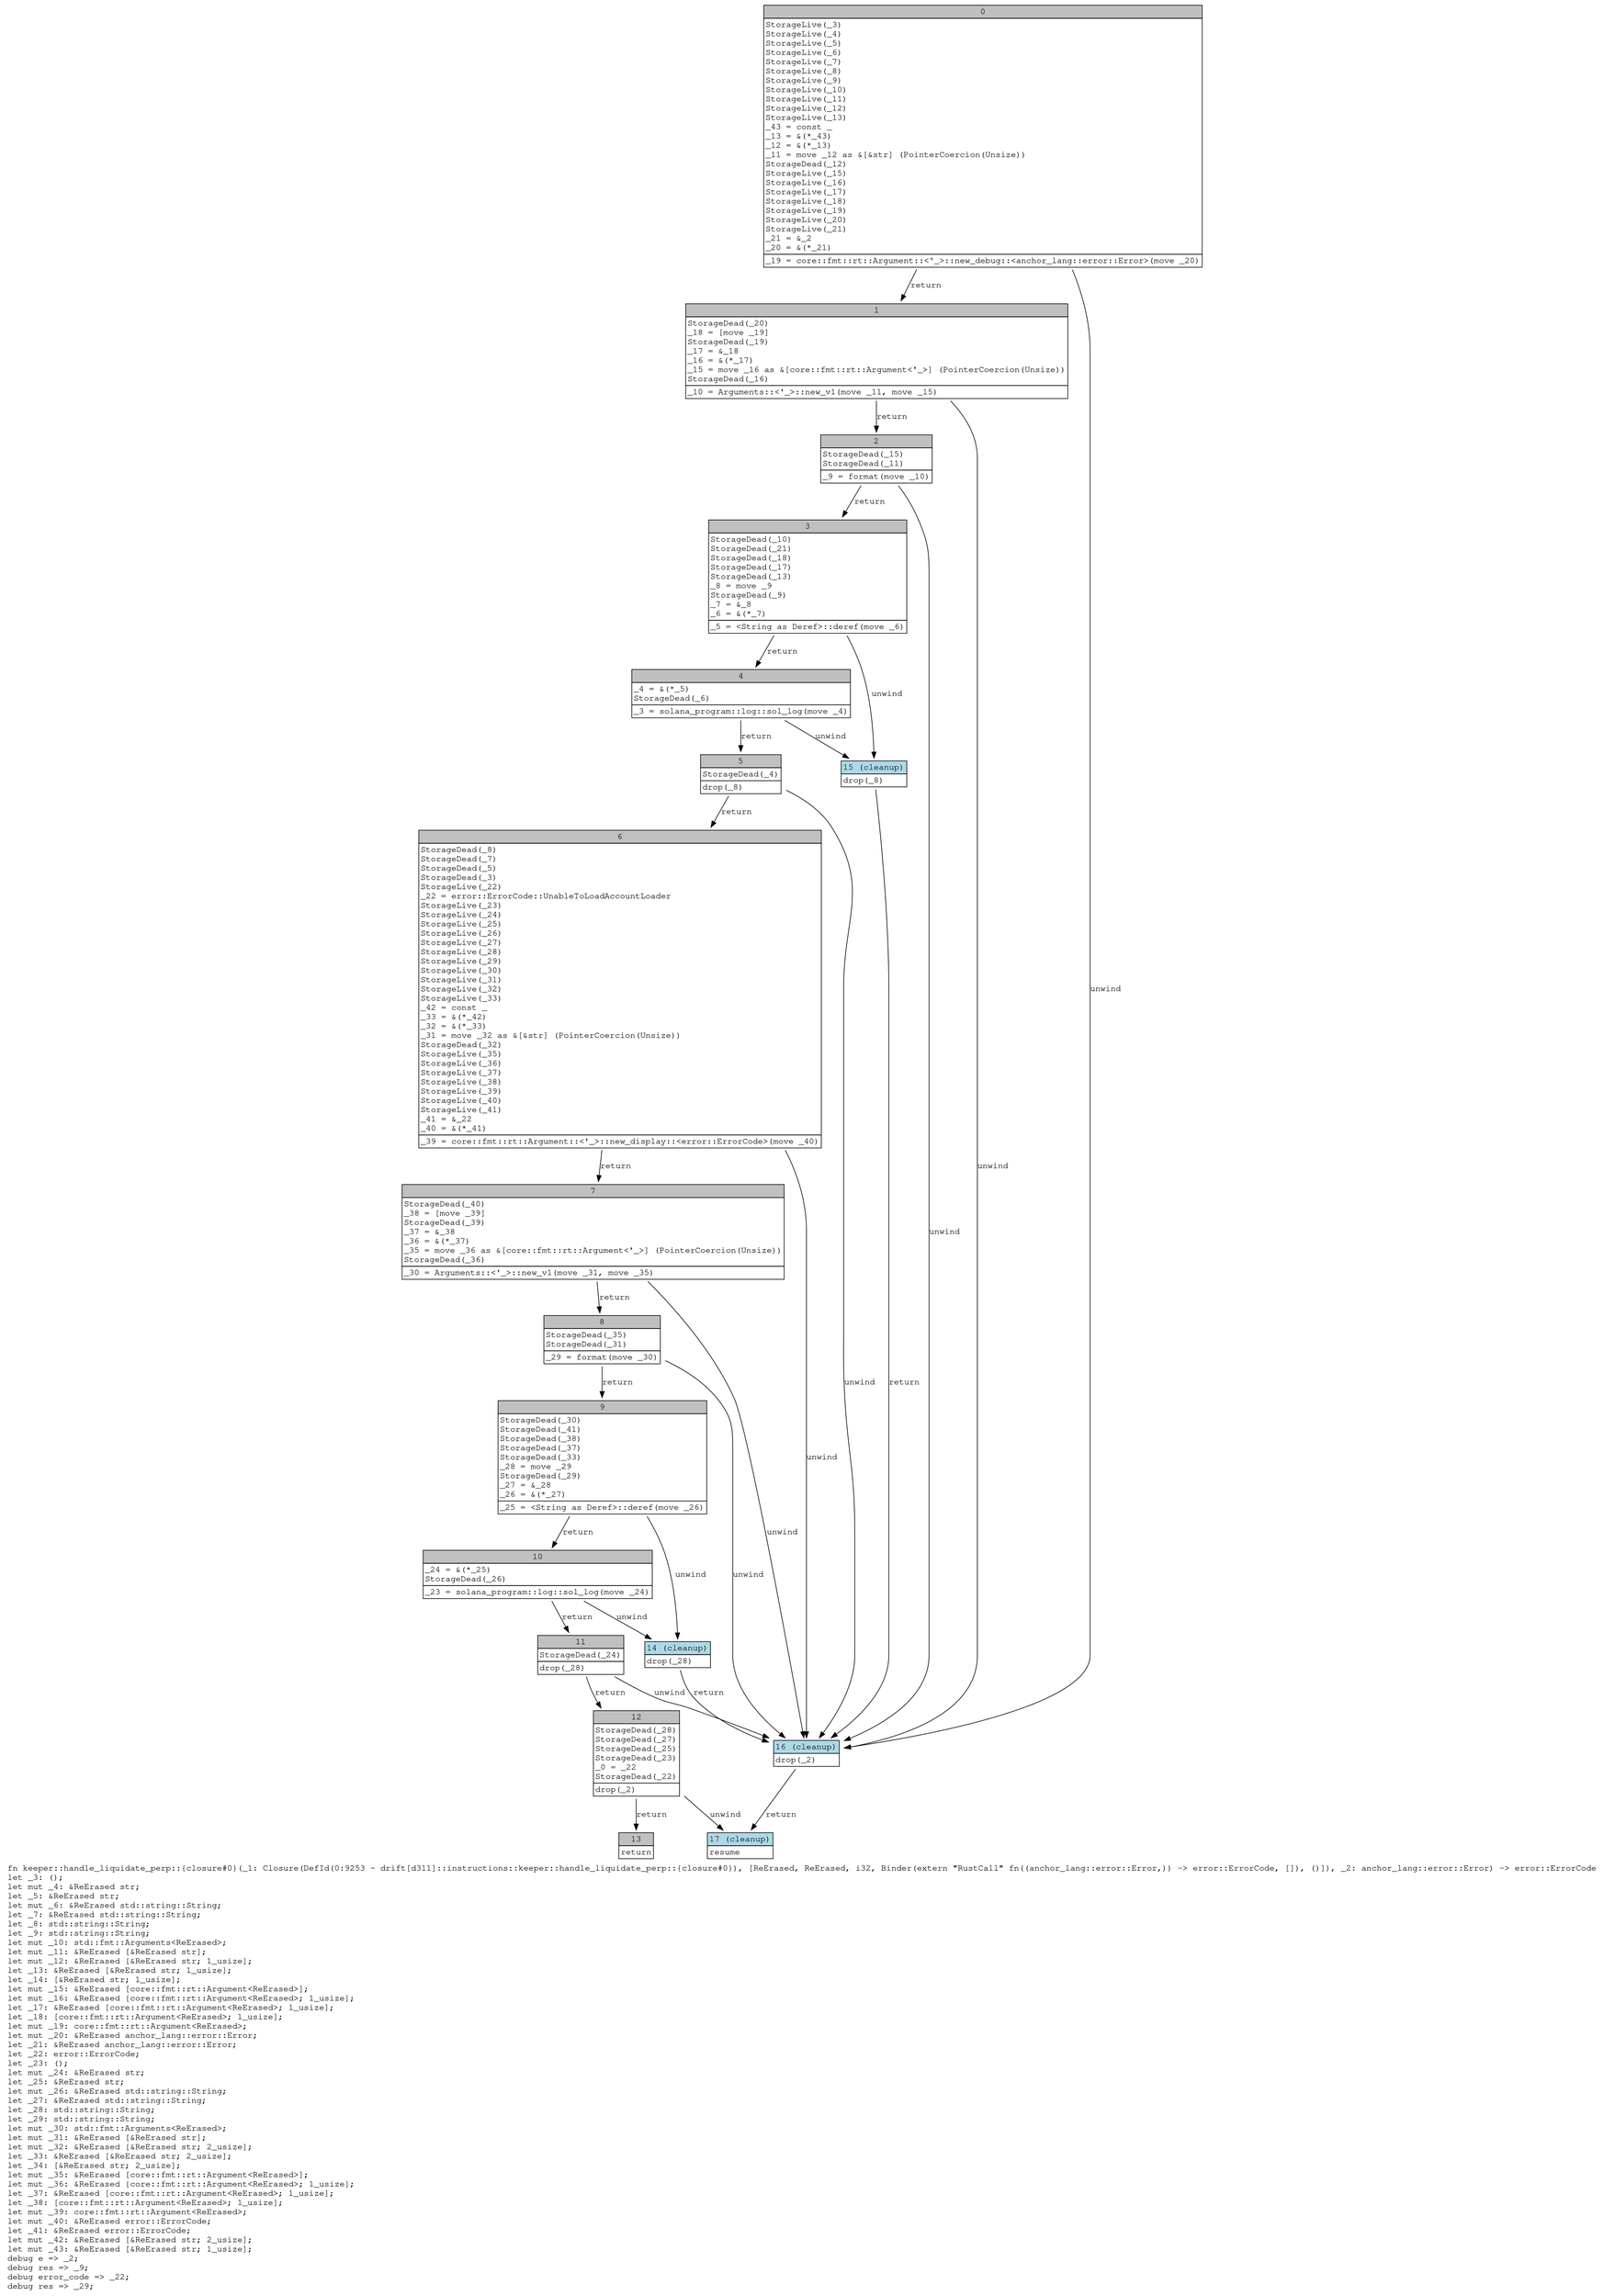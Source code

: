 digraph Mir_0_9253 {
    graph [fontname="Courier, monospace"];
    node [fontname="Courier, monospace"];
    edge [fontname="Courier, monospace"];
    label=<fn keeper::handle_liquidate_perp::{closure#0}(_1: Closure(DefId(0:9253 ~ drift[d311]::instructions::keeper::handle_liquidate_perp::{closure#0}), [ReErased, ReErased, i32, Binder(extern &quot;RustCall&quot; fn((anchor_lang::error::Error,)) -&gt; error::ErrorCode, []), ()]), _2: anchor_lang::error::Error) -&gt; error::ErrorCode<br align="left"/>let _3: ();<br align="left"/>let mut _4: &amp;ReErased str;<br align="left"/>let _5: &amp;ReErased str;<br align="left"/>let mut _6: &amp;ReErased std::string::String;<br align="left"/>let _7: &amp;ReErased std::string::String;<br align="left"/>let _8: std::string::String;<br align="left"/>let _9: std::string::String;<br align="left"/>let mut _10: std::fmt::Arguments&lt;ReErased&gt;;<br align="left"/>let mut _11: &amp;ReErased [&amp;ReErased str];<br align="left"/>let mut _12: &amp;ReErased [&amp;ReErased str; 1_usize];<br align="left"/>let _13: &amp;ReErased [&amp;ReErased str; 1_usize];<br align="left"/>let _14: [&amp;ReErased str; 1_usize];<br align="left"/>let mut _15: &amp;ReErased [core::fmt::rt::Argument&lt;ReErased&gt;];<br align="left"/>let mut _16: &amp;ReErased [core::fmt::rt::Argument&lt;ReErased&gt;; 1_usize];<br align="left"/>let _17: &amp;ReErased [core::fmt::rt::Argument&lt;ReErased&gt;; 1_usize];<br align="left"/>let _18: [core::fmt::rt::Argument&lt;ReErased&gt;; 1_usize];<br align="left"/>let mut _19: core::fmt::rt::Argument&lt;ReErased&gt;;<br align="left"/>let mut _20: &amp;ReErased anchor_lang::error::Error;<br align="left"/>let _21: &amp;ReErased anchor_lang::error::Error;<br align="left"/>let _22: error::ErrorCode;<br align="left"/>let _23: ();<br align="left"/>let mut _24: &amp;ReErased str;<br align="left"/>let _25: &amp;ReErased str;<br align="left"/>let mut _26: &amp;ReErased std::string::String;<br align="left"/>let _27: &amp;ReErased std::string::String;<br align="left"/>let _28: std::string::String;<br align="left"/>let _29: std::string::String;<br align="left"/>let mut _30: std::fmt::Arguments&lt;ReErased&gt;;<br align="left"/>let mut _31: &amp;ReErased [&amp;ReErased str];<br align="left"/>let mut _32: &amp;ReErased [&amp;ReErased str; 2_usize];<br align="left"/>let _33: &amp;ReErased [&amp;ReErased str; 2_usize];<br align="left"/>let _34: [&amp;ReErased str; 2_usize];<br align="left"/>let mut _35: &amp;ReErased [core::fmt::rt::Argument&lt;ReErased&gt;];<br align="left"/>let mut _36: &amp;ReErased [core::fmt::rt::Argument&lt;ReErased&gt;; 1_usize];<br align="left"/>let _37: &amp;ReErased [core::fmt::rt::Argument&lt;ReErased&gt;; 1_usize];<br align="left"/>let _38: [core::fmt::rt::Argument&lt;ReErased&gt;; 1_usize];<br align="left"/>let mut _39: core::fmt::rt::Argument&lt;ReErased&gt;;<br align="left"/>let mut _40: &amp;ReErased error::ErrorCode;<br align="left"/>let _41: &amp;ReErased error::ErrorCode;<br align="left"/>let mut _42: &amp;ReErased [&amp;ReErased str; 2_usize];<br align="left"/>let mut _43: &amp;ReErased [&amp;ReErased str; 1_usize];<br align="left"/>debug e =&gt; _2;<br align="left"/>debug res =&gt; _9;<br align="left"/>debug error_code =&gt; _22;<br align="left"/>debug res =&gt; _29;<br align="left"/>>;
    bb0__0_9253 [shape="none", label=<<table border="0" cellborder="1" cellspacing="0"><tr><td bgcolor="gray" align="center" colspan="1">0</td></tr><tr><td align="left" balign="left">StorageLive(_3)<br/>StorageLive(_4)<br/>StorageLive(_5)<br/>StorageLive(_6)<br/>StorageLive(_7)<br/>StorageLive(_8)<br/>StorageLive(_9)<br/>StorageLive(_10)<br/>StorageLive(_11)<br/>StorageLive(_12)<br/>StorageLive(_13)<br/>_43 = const _<br/>_13 = &amp;(*_43)<br/>_12 = &amp;(*_13)<br/>_11 = move _12 as &amp;[&amp;str] (PointerCoercion(Unsize))<br/>StorageDead(_12)<br/>StorageLive(_15)<br/>StorageLive(_16)<br/>StorageLive(_17)<br/>StorageLive(_18)<br/>StorageLive(_19)<br/>StorageLive(_20)<br/>StorageLive(_21)<br/>_21 = &amp;_2<br/>_20 = &amp;(*_21)<br/></td></tr><tr><td align="left">_19 = core::fmt::rt::Argument::&lt;'_&gt;::new_debug::&lt;anchor_lang::error::Error&gt;(move _20)</td></tr></table>>];
    bb1__0_9253 [shape="none", label=<<table border="0" cellborder="1" cellspacing="0"><tr><td bgcolor="gray" align="center" colspan="1">1</td></tr><tr><td align="left" balign="left">StorageDead(_20)<br/>_18 = [move _19]<br/>StorageDead(_19)<br/>_17 = &amp;_18<br/>_16 = &amp;(*_17)<br/>_15 = move _16 as &amp;[core::fmt::rt::Argument&lt;'_&gt;] (PointerCoercion(Unsize))<br/>StorageDead(_16)<br/></td></tr><tr><td align="left">_10 = Arguments::&lt;'_&gt;::new_v1(move _11, move _15)</td></tr></table>>];
    bb2__0_9253 [shape="none", label=<<table border="0" cellborder="1" cellspacing="0"><tr><td bgcolor="gray" align="center" colspan="1">2</td></tr><tr><td align="left" balign="left">StorageDead(_15)<br/>StorageDead(_11)<br/></td></tr><tr><td align="left">_9 = format(move _10)</td></tr></table>>];
    bb3__0_9253 [shape="none", label=<<table border="0" cellborder="1" cellspacing="0"><tr><td bgcolor="gray" align="center" colspan="1">3</td></tr><tr><td align="left" balign="left">StorageDead(_10)<br/>StorageDead(_21)<br/>StorageDead(_18)<br/>StorageDead(_17)<br/>StorageDead(_13)<br/>_8 = move _9<br/>StorageDead(_9)<br/>_7 = &amp;_8<br/>_6 = &amp;(*_7)<br/></td></tr><tr><td align="left">_5 = &lt;String as Deref&gt;::deref(move _6)</td></tr></table>>];
    bb4__0_9253 [shape="none", label=<<table border="0" cellborder="1" cellspacing="0"><tr><td bgcolor="gray" align="center" colspan="1">4</td></tr><tr><td align="left" balign="left">_4 = &amp;(*_5)<br/>StorageDead(_6)<br/></td></tr><tr><td align="left">_3 = solana_program::log::sol_log(move _4)</td></tr></table>>];
    bb5__0_9253 [shape="none", label=<<table border="0" cellborder="1" cellspacing="0"><tr><td bgcolor="gray" align="center" colspan="1">5</td></tr><tr><td align="left" balign="left">StorageDead(_4)<br/></td></tr><tr><td align="left">drop(_8)</td></tr></table>>];
    bb6__0_9253 [shape="none", label=<<table border="0" cellborder="1" cellspacing="0"><tr><td bgcolor="gray" align="center" colspan="1">6</td></tr><tr><td align="left" balign="left">StorageDead(_8)<br/>StorageDead(_7)<br/>StorageDead(_5)<br/>StorageDead(_3)<br/>StorageLive(_22)<br/>_22 = error::ErrorCode::UnableToLoadAccountLoader<br/>StorageLive(_23)<br/>StorageLive(_24)<br/>StorageLive(_25)<br/>StorageLive(_26)<br/>StorageLive(_27)<br/>StorageLive(_28)<br/>StorageLive(_29)<br/>StorageLive(_30)<br/>StorageLive(_31)<br/>StorageLive(_32)<br/>StorageLive(_33)<br/>_42 = const _<br/>_33 = &amp;(*_42)<br/>_32 = &amp;(*_33)<br/>_31 = move _32 as &amp;[&amp;str] (PointerCoercion(Unsize))<br/>StorageDead(_32)<br/>StorageLive(_35)<br/>StorageLive(_36)<br/>StorageLive(_37)<br/>StorageLive(_38)<br/>StorageLive(_39)<br/>StorageLive(_40)<br/>StorageLive(_41)<br/>_41 = &amp;_22<br/>_40 = &amp;(*_41)<br/></td></tr><tr><td align="left">_39 = core::fmt::rt::Argument::&lt;'_&gt;::new_display::&lt;error::ErrorCode&gt;(move _40)</td></tr></table>>];
    bb7__0_9253 [shape="none", label=<<table border="0" cellborder="1" cellspacing="0"><tr><td bgcolor="gray" align="center" colspan="1">7</td></tr><tr><td align="left" balign="left">StorageDead(_40)<br/>_38 = [move _39]<br/>StorageDead(_39)<br/>_37 = &amp;_38<br/>_36 = &amp;(*_37)<br/>_35 = move _36 as &amp;[core::fmt::rt::Argument&lt;'_&gt;] (PointerCoercion(Unsize))<br/>StorageDead(_36)<br/></td></tr><tr><td align="left">_30 = Arguments::&lt;'_&gt;::new_v1(move _31, move _35)</td></tr></table>>];
    bb8__0_9253 [shape="none", label=<<table border="0" cellborder="1" cellspacing="0"><tr><td bgcolor="gray" align="center" colspan="1">8</td></tr><tr><td align="left" balign="left">StorageDead(_35)<br/>StorageDead(_31)<br/></td></tr><tr><td align="left">_29 = format(move _30)</td></tr></table>>];
    bb9__0_9253 [shape="none", label=<<table border="0" cellborder="1" cellspacing="0"><tr><td bgcolor="gray" align="center" colspan="1">9</td></tr><tr><td align="left" balign="left">StorageDead(_30)<br/>StorageDead(_41)<br/>StorageDead(_38)<br/>StorageDead(_37)<br/>StorageDead(_33)<br/>_28 = move _29<br/>StorageDead(_29)<br/>_27 = &amp;_28<br/>_26 = &amp;(*_27)<br/></td></tr><tr><td align="left">_25 = &lt;String as Deref&gt;::deref(move _26)</td></tr></table>>];
    bb10__0_9253 [shape="none", label=<<table border="0" cellborder="1" cellspacing="0"><tr><td bgcolor="gray" align="center" colspan="1">10</td></tr><tr><td align="left" balign="left">_24 = &amp;(*_25)<br/>StorageDead(_26)<br/></td></tr><tr><td align="left">_23 = solana_program::log::sol_log(move _24)</td></tr></table>>];
    bb11__0_9253 [shape="none", label=<<table border="0" cellborder="1" cellspacing="0"><tr><td bgcolor="gray" align="center" colspan="1">11</td></tr><tr><td align="left" balign="left">StorageDead(_24)<br/></td></tr><tr><td align="left">drop(_28)</td></tr></table>>];
    bb12__0_9253 [shape="none", label=<<table border="0" cellborder="1" cellspacing="0"><tr><td bgcolor="gray" align="center" colspan="1">12</td></tr><tr><td align="left" balign="left">StorageDead(_28)<br/>StorageDead(_27)<br/>StorageDead(_25)<br/>StorageDead(_23)<br/>_0 = _22<br/>StorageDead(_22)<br/></td></tr><tr><td align="left">drop(_2)</td></tr></table>>];
    bb13__0_9253 [shape="none", label=<<table border="0" cellborder="1" cellspacing="0"><tr><td bgcolor="gray" align="center" colspan="1">13</td></tr><tr><td align="left">return</td></tr></table>>];
    bb14__0_9253 [shape="none", label=<<table border="0" cellborder="1" cellspacing="0"><tr><td bgcolor="lightblue" align="center" colspan="1">14 (cleanup)</td></tr><tr><td align="left">drop(_28)</td></tr></table>>];
    bb15__0_9253 [shape="none", label=<<table border="0" cellborder="1" cellspacing="0"><tr><td bgcolor="lightblue" align="center" colspan="1">15 (cleanup)</td></tr><tr><td align="left">drop(_8)</td></tr></table>>];
    bb16__0_9253 [shape="none", label=<<table border="0" cellborder="1" cellspacing="0"><tr><td bgcolor="lightblue" align="center" colspan="1">16 (cleanup)</td></tr><tr><td align="left">drop(_2)</td></tr></table>>];
    bb17__0_9253 [shape="none", label=<<table border="0" cellborder="1" cellspacing="0"><tr><td bgcolor="lightblue" align="center" colspan="1">17 (cleanup)</td></tr><tr><td align="left">resume</td></tr></table>>];
    bb0__0_9253 -> bb1__0_9253 [label="return"];
    bb0__0_9253 -> bb16__0_9253 [label="unwind"];
    bb1__0_9253 -> bb2__0_9253 [label="return"];
    bb1__0_9253 -> bb16__0_9253 [label="unwind"];
    bb2__0_9253 -> bb3__0_9253 [label="return"];
    bb2__0_9253 -> bb16__0_9253 [label="unwind"];
    bb3__0_9253 -> bb4__0_9253 [label="return"];
    bb3__0_9253 -> bb15__0_9253 [label="unwind"];
    bb4__0_9253 -> bb5__0_9253 [label="return"];
    bb4__0_9253 -> bb15__0_9253 [label="unwind"];
    bb5__0_9253 -> bb6__0_9253 [label="return"];
    bb5__0_9253 -> bb16__0_9253 [label="unwind"];
    bb6__0_9253 -> bb7__0_9253 [label="return"];
    bb6__0_9253 -> bb16__0_9253 [label="unwind"];
    bb7__0_9253 -> bb8__0_9253 [label="return"];
    bb7__0_9253 -> bb16__0_9253 [label="unwind"];
    bb8__0_9253 -> bb9__0_9253 [label="return"];
    bb8__0_9253 -> bb16__0_9253 [label="unwind"];
    bb9__0_9253 -> bb10__0_9253 [label="return"];
    bb9__0_9253 -> bb14__0_9253 [label="unwind"];
    bb10__0_9253 -> bb11__0_9253 [label="return"];
    bb10__0_9253 -> bb14__0_9253 [label="unwind"];
    bb11__0_9253 -> bb12__0_9253 [label="return"];
    bb11__0_9253 -> bb16__0_9253 [label="unwind"];
    bb12__0_9253 -> bb13__0_9253 [label="return"];
    bb12__0_9253 -> bb17__0_9253 [label="unwind"];
    bb14__0_9253 -> bb16__0_9253 [label="return"];
    bb15__0_9253 -> bb16__0_9253 [label="return"];
    bb16__0_9253 -> bb17__0_9253 [label="return"];
}

